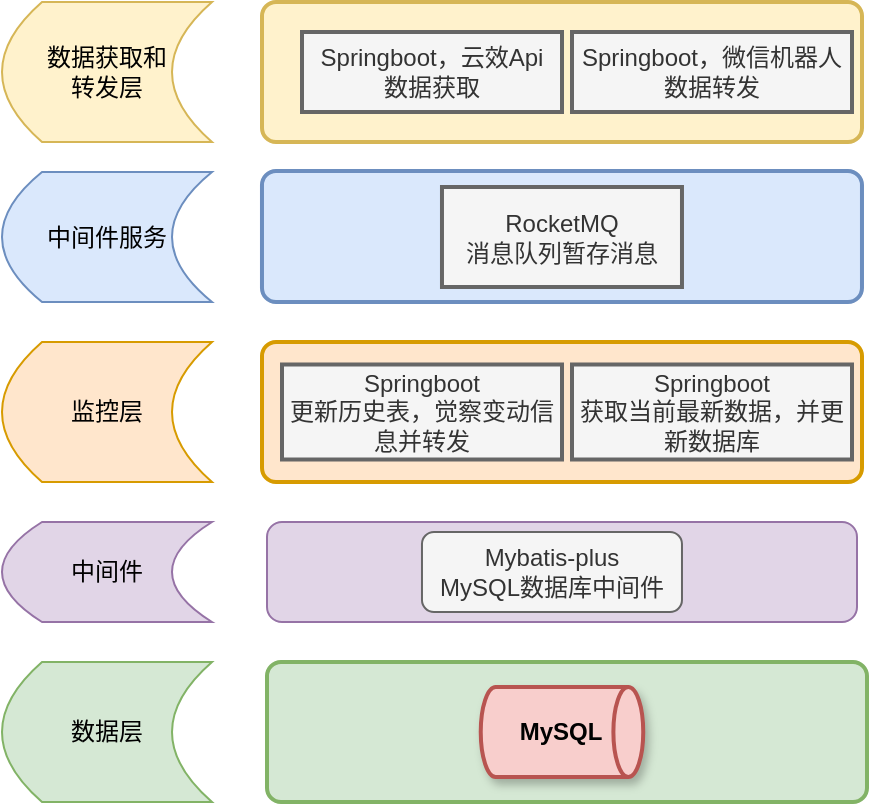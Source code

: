 <mxfile version="14.5.1" type="github">
  <diagram id="M3j8pxnVSpy2cYYRyJaD" name="第 1 页">
    <mxGraphModel dx="976" dy="588" grid="1" gridSize="10" guides="1" tooltips="1" connect="1" arrows="1" fold="1" page="1" pageScale="1" pageWidth="827" pageHeight="1169" math="0" shadow="0">
      <root>
        <mxCell id="0" />
        <mxCell id="1" parent="0" />
        <mxCell id="Kl6BwcF5UKSUdVYUfAfF-35" value="" style="rounded=1;whiteSpace=wrap;html=1;absoluteArcSize=1;arcSize=14;strokeWidth=2;shadow=0;fillColor=#fff2cc;strokeColor=#d6b656;" parent="1" vertex="1">
          <mxGeometry x="175" y="500" width="300" height="70" as="geometry" />
        </mxCell>
        <mxCell id="Kl6BwcF5UKSUdVYUfAfF-3" value="" style="rounded=1;whiteSpace=wrap;html=1;absoluteArcSize=1;arcSize=14;strokeWidth=2;shadow=0;fillColor=#d5e8d4;strokeColor=#82b366;" parent="1" vertex="1">
          <mxGeometry x="177.5" y="830" width="300" height="70" as="geometry" />
        </mxCell>
        <mxCell id="Kl6BwcF5UKSUdVYUfAfF-2" value="&lt;b&gt;MySQL&lt;/b&gt;" style="strokeWidth=2;html=1;shape=mxgraph.flowchart.direct_data;whiteSpace=wrap;shadow=1;fillColor=#f8cecc;strokeColor=#b85450;" parent="1" vertex="1">
          <mxGeometry x="284.37" y="842.5" width="81.25" height="45" as="geometry" />
        </mxCell>
        <mxCell id="Kl6BwcF5UKSUdVYUfAfF-27" style="edgeStyle=orthogonalEdgeStyle;rounded=0;orthogonalLoop=1;jettySize=auto;html=1;exitX=0.25;exitY=0;exitDx=0;exitDy=0;entryX=0.141;entryY=0.986;entryDx=0;entryDy=0;entryPerimeter=0;strokeColor=none;endArrow=none;endFill=0;" parent="1" source="Kl6BwcF5UKSUdVYUfAfF-5" target="Kl6BwcF5UKSUdVYUfAfF-11" edge="1">
          <mxGeometry relative="1" as="geometry" />
        </mxCell>
        <mxCell id="Kl6BwcF5UKSUdVYUfAfF-5" value="" style="rounded=1;whiteSpace=wrap;html=1;absoluteArcSize=1;arcSize=14;strokeWidth=2;shadow=0;fillColor=#ffe6cc;strokeColor=#d79b00;" parent="1" vertex="1">
          <mxGeometry x="175" y="670" width="300" height="70" as="geometry" />
        </mxCell>
        <mxCell id="Kl6BwcF5UKSUdVYUfAfF-9" value="Springboot&lt;br&gt;更新历史表，觉察变动信息并转发" style="rounded=0;whiteSpace=wrap;html=1;absoluteArcSize=1;arcSize=14;strokeWidth=2;shadow=0;fillColor=#f5f5f5;strokeColor=#666666;fontColor=#333333;" parent="1" vertex="1">
          <mxGeometry x="185" y="681.25" width="140" height="47.5" as="geometry" />
        </mxCell>
        <mxCell id="Kl6BwcF5UKSUdVYUfAfF-11" value="" style="rounded=1;whiteSpace=wrap;html=1;absoluteArcSize=1;arcSize=14;strokeWidth=2;shadow=0;fillColor=#dae8fc;strokeColor=#6c8ebf;" parent="1" vertex="1">
          <mxGeometry x="174.99" y="584.5" width="300" height="65.5" as="geometry" />
        </mxCell>
        <mxCell id="Kl6BwcF5UKSUdVYUfAfF-12" value="Springboot，云效Api&lt;br&gt;数据获取" style="rounded=0;whiteSpace=wrap;html=1;absoluteArcSize=1;arcSize=14;strokeWidth=2;shadow=0;fillColor=#f5f5f5;strokeColor=#666666;fontColor=#333333;" parent="1" vertex="1">
          <mxGeometry x="195" y="515" width="130" height="40" as="geometry" />
        </mxCell>
        <mxCell id="Kl6BwcF5UKSUdVYUfAfF-13" value="Springboot，微信机器人&lt;br&gt;数据转发" style="rounded=0;whiteSpace=wrap;html=1;absoluteArcSize=1;arcSize=14;strokeWidth=2;shadow=0;fillColor=#f5f5f5;strokeColor=#666666;fontColor=#333333;" parent="1" vertex="1">
          <mxGeometry x="330" y="515" width="140" height="40" as="geometry" />
        </mxCell>
        <mxCell id="Kl6BwcF5UKSUdVYUfAfF-23" value="RocketMQ&lt;br&gt;消息队列暂存消息" style="rounded=0;whiteSpace=wrap;html=1;absoluteArcSize=1;arcSize=14;strokeWidth=2;shadow=0;fillColor=#f5f5f5;strokeColor=#666666;fontColor=#333333;" parent="1" vertex="1">
          <mxGeometry x="264.99" y="592.5" width="120" height="50" as="geometry" />
        </mxCell>
        <mxCell id="aEFTFNg7kIHRCmJKgCSD-1" value="数据获取和&lt;br&gt;转发层" style="shape=dataStorage;whiteSpace=wrap;html=1;fixedSize=1;fillColor=#fff2cc;strokeColor=#d6b656;" vertex="1" parent="1">
          <mxGeometry x="45" y="500" width="105" height="70" as="geometry" />
        </mxCell>
        <mxCell id="aEFTFNg7kIHRCmJKgCSD-2" value="&lt;span&gt;中间件服务&lt;/span&gt;" style="shape=dataStorage;whiteSpace=wrap;html=1;fixedSize=1;fillColor=#dae8fc;strokeColor=#6c8ebf;" vertex="1" parent="1">
          <mxGeometry x="45" y="585" width="105" height="65" as="geometry" />
        </mxCell>
        <mxCell id="aEFTFNg7kIHRCmJKgCSD-3" value="&lt;span&gt;监控层&lt;/span&gt;" style="shape=dataStorage;whiteSpace=wrap;html=1;fixedSize=1;fillColor=#ffe6cc;strokeColor=#d79b00;" vertex="1" parent="1">
          <mxGeometry x="45" y="670" width="105" height="70" as="geometry" />
        </mxCell>
        <mxCell id="aEFTFNg7kIHRCmJKgCSD-4" value="&lt;span&gt;数据层&lt;/span&gt;" style="shape=dataStorage;whiteSpace=wrap;html=1;fixedSize=1;fillColor=#d5e8d4;strokeColor=#82b366;" vertex="1" parent="1">
          <mxGeometry x="45" y="830" width="105" height="70" as="geometry" />
        </mxCell>
        <mxCell id="aEFTFNg7kIHRCmJKgCSD-12" value="Springboot&lt;br&gt;获取当前最新数据，并更新数据库" style="rounded=0;whiteSpace=wrap;html=1;absoluteArcSize=1;arcSize=14;strokeWidth=2;shadow=0;fillColor=#f5f5f5;strokeColor=#666666;fontColor=#333333;" vertex="1" parent="1">
          <mxGeometry x="330" y="681.25" width="140" height="47.5" as="geometry" />
        </mxCell>
        <mxCell id="aEFTFNg7kIHRCmJKgCSD-15" value="" style="rounded=1;whiteSpace=wrap;html=1;fillColor=#e1d5e7;strokeColor=#9673a6;" vertex="1" parent="1">
          <mxGeometry x="177.5" y="760" width="295" height="50" as="geometry" />
        </mxCell>
        <mxCell id="aEFTFNg7kIHRCmJKgCSD-16" value="Mybatis-plus&lt;br&gt;MySQL数据库中间件" style="rounded=1;whiteSpace=wrap;html=1;fillColor=#f5f5f5;strokeColor=#666666;fontColor=#333333;" vertex="1" parent="1">
          <mxGeometry x="254.99" y="765" width="130" height="40" as="geometry" />
        </mxCell>
        <mxCell id="aEFTFNg7kIHRCmJKgCSD-17" value="中间件" style="shape=dataStorage;whiteSpace=wrap;html=1;fixedSize=1;fillColor=#e1d5e7;strokeColor=#9673a6;" vertex="1" parent="1">
          <mxGeometry x="45" y="760" width="105" height="50" as="geometry" />
        </mxCell>
      </root>
    </mxGraphModel>
  </diagram>
</mxfile>
